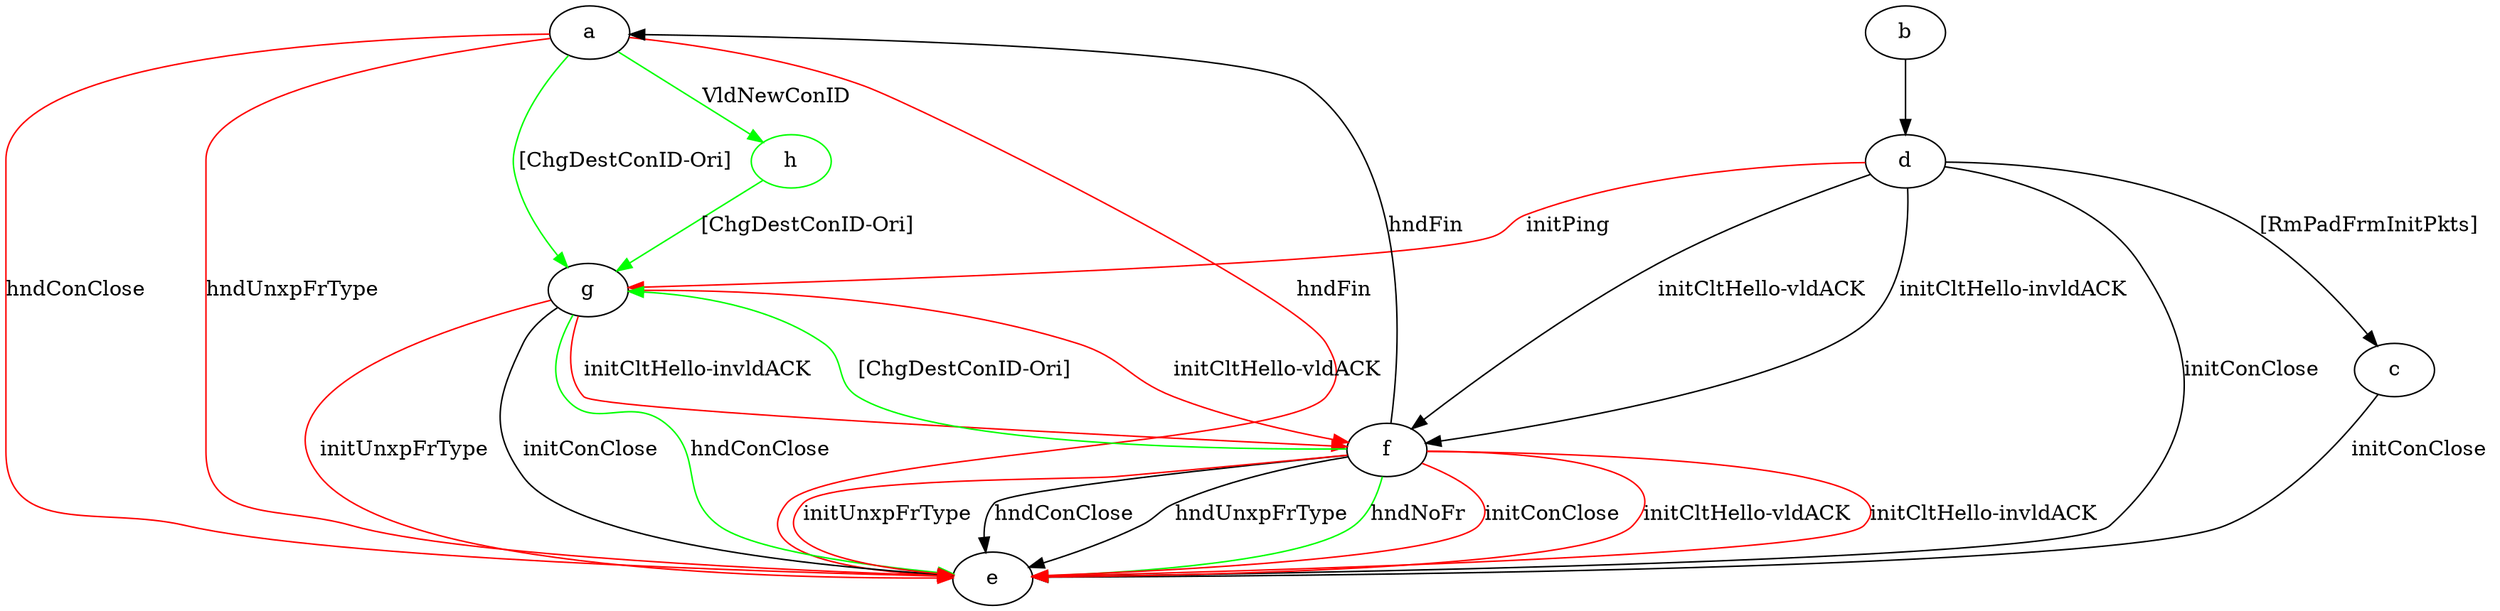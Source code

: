 digraph "" {
	a -> e	[key=0,
		color=red,
		label="hndFin "];
	a -> e	[key=1,
		color=red,
		label="hndConClose "];
	a -> e	[key=2,
		color=red,
		label="hndUnxpFrType "];
	a -> g	[key=0,
		color=green,
		label="[ChgDestConID-Ori] "];
	h	[color=green];
	a -> h	[key=0,
		color=green,
		label="VldNewConID "];
	b -> d	[key=0];
	c -> e	[key=0,
		label="initConClose "];
	d -> c	[key=0,
		label="[RmPadFrmInitPkts] "];
	d -> e	[key=0,
		label="initConClose "];
	d -> f	[key=0,
		label="initCltHello-vldACK "];
	d -> f	[key=1,
		label="initCltHello-invldACK "];
	d -> g	[key=0,
		color=red,
		label="initPing "];
	f -> a	[key=0,
		label="hndFin "];
	f -> e	[key=0,
		label="hndConClose "];
	f -> e	[key=1,
		label="hndUnxpFrType "];
	f -> e	[key=2,
		color=green,
		label="hndNoFr "];
	f -> e	[key=3,
		color=red,
		label="initConClose "];
	f -> e	[key=4,
		color=red,
		label="initCltHello-vldACK "];
	f -> e	[key=5,
		color=red,
		label="initCltHello-invldACK "];
	f -> e	[key=6,
		color=red,
		label="initUnxpFrType "];
	f -> g	[key=0,
		color=green,
		label="[ChgDestConID-Ori] "];
	g -> e	[key=0,
		label="initConClose "];
	g -> e	[key=1,
		color=green,
		label="hndConClose "];
	g -> e	[key=2,
		color=red,
		label="initUnxpFrType "];
	g -> f	[key=0,
		color=red,
		label="initCltHello-vldACK "];
	g -> f	[key=1,
		color=red,
		label="initCltHello-invldACK "];
	h -> g	[key=0,
		color=green,
		label="[ChgDestConID-Ori] "];
}
